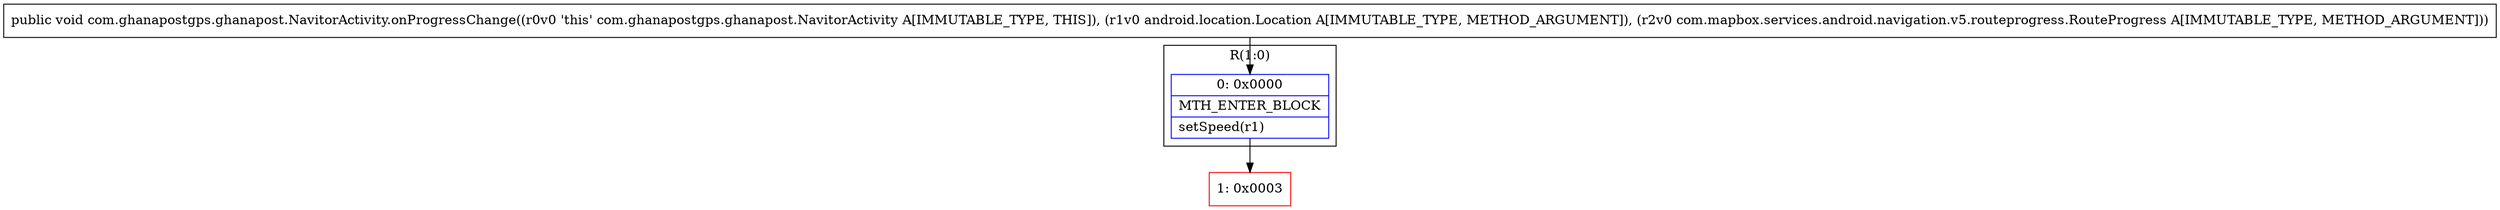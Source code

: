 digraph "CFG forcom.ghanapostgps.ghanapost.NavitorActivity.onProgressChange(Landroid\/location\/Location;Lcom\/mapbox\/services\/android\/navigation\/v5\/routeprogress\/RouteProgress;)V" {
subgraph cluster_Region_43104573 {
label = "R(1:0)";
node [shape=record,color=blue];
Node_0 [shape=record,label="{0\:\ 0x0000|MTH_ENTER_BLOCK\l|setSpeed(r1)\l}"];
}
Node_1 [shape=record,color=red,label="{1\:\ 0x0003}"];
MethodNode[shape=record,label="{public void com.ghanapostgps.ghanapost.NavitorActivity.onProgressChange((r0v0 'this' com.ghanapostgps.ghanapost.NavitorActivity A[IMMUTABLE_TYPE, THIS]), (r1v0 android.location.Location A[IMMUTABLE_TYPE, METHOD_ARGUMENT]), (r2v0 com.mapbox.services.android.navigation.v5.routeprogress.RouteProgress A[IMMUTABLE_TYPE, METHOD_ARGUMENT])) }"];
MethodNode -> Node_0;
Node_0 -> Node_1;
}

